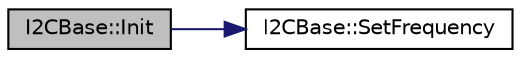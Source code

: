 digraph "I2CBase::Init"
{
  edge [fontname="Helvetica",fontsize="10",labelfontname="Helvetica",labelfontsize="10"];
  node [fontname="Helvetica",fontsize="10",shape=record];
  rankdir="LR";
  Node1 [label="I2CBase::Init",height=0.2,width=0.4,color="black", fillcolor="grey75", style="filled" fontcolor="black"];
  Node1 -> Node2 [color="midnightblue",fontsize="10",style="solid",fontname="Helvetica"];
  Node2 [label="I2CBase::SetFrequency",height=0.2,width=0.4,color="black", fillcolor="white", style="filled",URL="$classI2CBase.html#a48517316dc5a4162fd8f50fe8f769066"];
}

